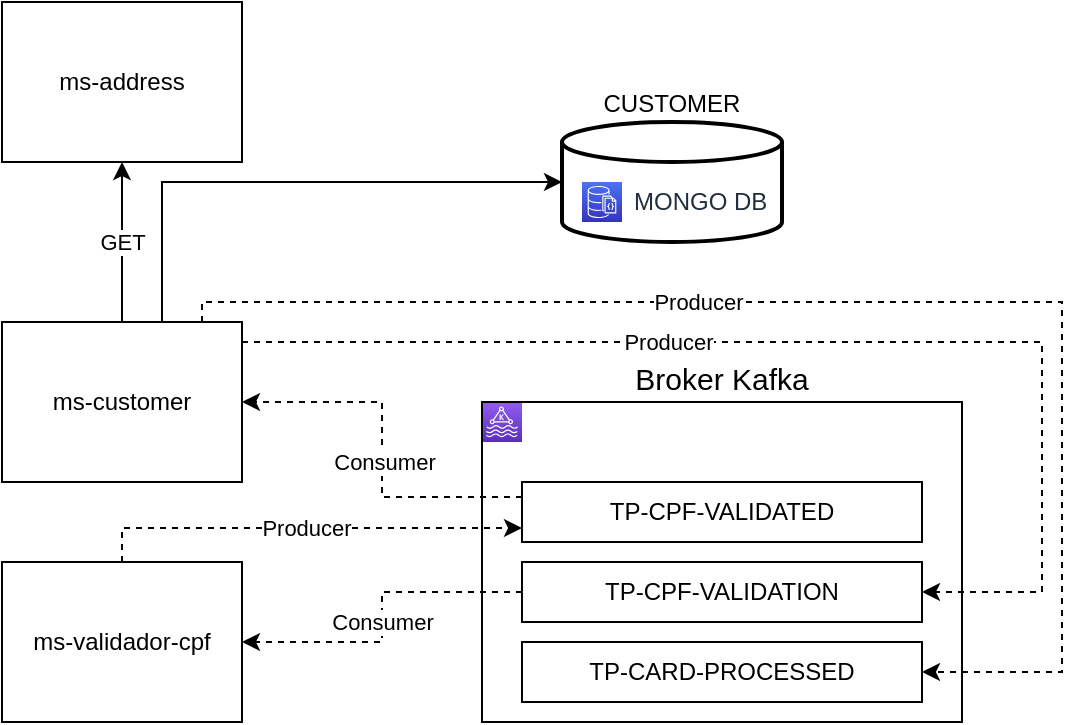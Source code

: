 <mxfile version="21.1.5" type="device">
  <diagram name="Página-1" id="54YUvqp6UyqOiVsc0JSx">
    <mxGraphModel dx="1195" dy="645" grid="1" gridSize="10" guides="1" tooltips="1" connect="1" arrows="1" fold="1" page="1" pageScale="1" pageWidth="827" pageHeight="1169" math="0" shadow="0">
      <root>
        <mxCell id="0" />
        <mxCell id="1" parent="0" />
        <mxCell id="xjbv2hksFIt68LdsMMIf-18" value="CUSTOMER" style="strokeWidth=2;html=1;shape=mxgraph.flowchart.database;whiteSpace=wrap;verticalAlign=bottom;labelPosition=center;verticalLabelPosition=top;align=center;" vertex="1" parent="1">
          <mxGeometry x="440" y="140" width="110" height="60" as="geometry" />
        </mxCell>
        <mxCell id="xjbv2hksFIt68LdsMMIf-1" value="" style="sketch=0;points=[[0,0,0],[0.25,0,0],[0.5,0,0],[0.75,0,0],[1,0,0],[0,1,0],[0.25,1,0],[0.5,1,0],[0.75,1,0],[1,1,0],[0,0.25,0],[0,0.5,0],[0,0.75,0],[1,0.25,0],[1,0.5,0],[1,0.75,0]];outlineConnect=0;fontColor=#232F3E;gradientColor=#945DF2;gradientDirection=north;fillColor=#5A30B5;strokeColor=#ffffff;dashed=0;verticalLabelPosition=bottom;verticalAlign=top;align=center;html=1;fontSize=12;fontStyle=0;aspect=fixed;shape=mxgraph.aws4.resourceIcon;resIcon=mxgraph.aws4.managed_streaming_for_kafka;" vertex="1" parent="1">
          <mxGeometry x="400" y="280" width="20" height="20" as="geometry" />
        </mxCell>
        <mxCell id="xjbv2hksFIt68LdsMMIf-20" style="edgeStyle=orthogonalEdgeStyle;rounded=0;orthogonalLoop=1;jettySize=auto;html=1;entryX=0.5;entryY=1;entryDx=0;entryDy=0;" edge="1" parent="1" source="xjbv2hksFIt68LdsMMIf-3" target="xjbv2hksFIt68LdsMMIf-5">
          <mxGeometry relative="1" as="geometry" />
        </mxCell>
        <mxCell id="xjbv2hksFIt68LdsMMIf-21" value="GET" style="edgeLabel;html=1;align=center;verticalAlign=middle;resizable=0;points=[];" vertex="1" connectable="0" parent="xjbv2hksFIt68LdsMMIf-20">
          <mxGeometry x="-0.118" y="-4" relative="1" as="geometry">
            <mxPoint x="-4" y="-5" as="offset" />
          </mxGeometry>
        </mxCell>
        <mxCell id="xjbv2hksFIt68LdsMMIf-28" style="edgeStyle=orthogonalEdgeStyle;rounded=0;orthogonalLoop=1;jettySize=auto;html=1;exitX=0;exitY=0.25;exitDx=0;exitDy=0;dashed=1;" edge="1" parent="1" source="xjbv2hksFIt68LdsMMIf-15" target="xjbv2hksFIt68LdsMMIf-3">
          <mxGeometry relative="1" as="geometry" />
        </mxCell>
        <mxCell id="xjbv2hksFIt68LdsMMIf-35" value="Consumer" style="edgeLabel;html=1;align=center;verticalAlign=middle;resizable=0;points=[];" vertex="1" connectable="0" parent="xjbv2hksFIt68LdsMMIf-28">
          <mxGeometry x="-0.138" y="-1" relative="1" as="geometry">
            <mxPoint y="-7" as="offset" />
          </mxGeometry>
        </mxCell>
        <mxCell id="xjbv2hksFIt68LdsMMIf-32" style="edgeStyle=orthogonalEdgeStyle;rounded=0;orthogonalLoop=1;jettySize=auto;html=1;entryX=0;entryY=0.5;entryDx=0;entryDy=0;entryPerimeter=0;" edge="1" parent="1" source="xjbv2hksFIt68LdsMMIf-3" target="xjbv2hksFIt68LdsMMIf-18">
          <mxGeometry relative="1" as="geometry">
            <Array as="points">
              <mxPoint x="240" y="170" />
              <mxPoint x="440" y="170" />
            </Array>
          </mxGeometry>
        </mxCell>
        <mxCell id="xjbv2hksFIt68LdsMMIf-33" style="edgeStyle=orthogonalEdgeStyle;rounded=0;orthogonalLoop=1;jettySize=auto;html=1;entryX=1;entryY=0.5;entryDx=0;entryDy=0;dashed=1;" edge="1" parent="1" source="xjbv2hksFIt68LdsMMIf-3" target="xjbv2hksFIt68LdsMMIf-16">
          <mxGeometry relative="1" as="geometry">
            <Array as="points">
              <mxPoint x="680" y="250" />
              <mxPoint x="680" y="375" />
            </Array>
          </mxGeometry>
        </mxCell>
        <mxCell id="xjbv2hksFIt68LdsMMIf-34" value="Producer" style="edgeLabel;html=1;align=center;verticalAlign=middle;resizable=0;points=[];" vertex="1" connectable="0" parent="xjbv2hksFIt68LdsMMIf-33">
          <mxGeometry x="-0.271" relative="1" as="geometry">
            <mxPoint as="offset" />
          </mxGeometry>
        </mxCell>
        <mxCell id="xjbv2hksFIt68LdsMMIf-38" style="edgeStyle=orthogonalEdgeStyle;rounded=0;orthogonalLoop=1;jettySize=auto;html=1;entryX=1;entryY=0.5;entryDx=0;entryDy=0;dashed=1;" edge="1" parent="1" source="xjbv2hksFIt68LdsMMIf-3" target="xjbv2hksFIt68LdsMMIf-17">
          <mxGeometry relative="1" as="geometry">
            <Array as="points">
              <mxPoint x="260" y="230" />
              <mxPoint x="690" y="230" />
              <mxPoint x="690" y="415" />
            </Array>
          </mxGeometry>
        </mxCell>
        <mxCell id="xjbv2hksFIt68LdsMMIf-39" value="Producer" style="edgeLabel;html=1;align=center;verticalAlign=middle;resizable=0;points=[];" vertex="1" connectable="0" parent="xjbv2hksFIt68LdsMMIf-38">
          <mxGeometry x="-0.27" y="2" relative="1" as="geometry">
            <mxPoint x="4" y="2" as="offset" />
          </mxGeometry>
        </mxCell>
        <mxCell id="xjbv2hksFIt68LdsMMIf-3" value="ms-customer" style="rounded=0;whiteSpace=wrap;html=1;" vertex="1" parent="1">
          <mxGeometry x="160" y="240" width="120" height="80" as="geometry" />
        </mxCell>
        <mxCell id="xjbv2hksFIt68LdsMMIf-29" style="edgeStyle=orthogonalEdgeStyle;rounded=0;orthogonalLoop=1;jettySize=auto;html=1;entryX=0;entryY=0.75;entryDx=0;entryDy=0;dashed=1;" edge="1" parent="1" source="xjbv2hksFIt68LdsMMIf-4" target="xjbv2hksFIt68LdsMMIf-15">
          <mxGeometry relative="1" as="geometry">
            <Array as="points">
              <mxPoint x="220" y="343" />
              <mxPoint x="420" y="343" />
            </Array>
          </mxGeometry>
        </mxCell>
        <mxCell id="xjbv2hksFIt68LdsMMIf-37" value="Producer" style="edgeLabel;html=1;align=center;verticalAlign=middle;resizable=0;points=[];" vertex="1" connectable="0" parent="xjbv2hksFIt68LdsMMIf-29">
          <mxGeometry relative="1" as="geometry">
            <mxPoint as="offset" />
          </mxGeometry>
        </mxCell>
        <mxCell id="xjbv2hksFIt68LdsMMIf-30" style="edgeStyle=orthogonalEdgeStyle;rounded=0;orthogonalLoop=1;jettySize=auto;html=1;exitX=0;exitY=0.5;exitDx=0;exitDy=0;dashed=1;" edge="1" parent="1" source="xjbv2hksFIt68LdsMMIf-16" target="xjbv2hksFIt68LdsMMIf-4">
          <mxGeometry relative="1" as="geometry" />
        </mxCell>
        <mxCell id="xjbv2hksFIt68LdsMMIf-36" value="Consumer" style="edgeLabel;html=1;align=center;verticalAlign=middle;resizable=0;points=[];" vertex="1" connectable="0" parent="xjbv2hksFIt68LdsMMIf-30">
          <mxGeometry x="0.374" y="2" relative="1" as="geometry">
            <mxPoint x="18" y="-12" as="offset" />
          </mxGeometry>
        </mxCell>
        <mxCell id="xjbv2hksFIt68LdsMMIf-4" value="ms-validador-cpf" style="rounded=0;whiteSpace=wrap;html=1;" vertex="1" parent="1">
          <mxGeometry x="160" y="360" width="120" height="80" as="geometry" />
        </mxCell>
        <mxCell id="xjbv2hksFIt68LdsMMIf-5" value="ms-address" style="rounded=0;whiteSpace=wrap;html=1;" vertex="1" parent="1">
          <mxGeometry x="160" y="80" width="120" height="80" as="geometry" />
        </mxCell>
        <mxCell id="xjbv2hksFIt68LdsMMIf-6" value="" style="shape=image;html=1;verticalAlign=top;verticalLabelPosition=bottom;labelBackgroundColor=#ffffff;imageAspect=0;aspect=fixed;image=https://cdn2.iconfinder.com/data/icons/boxicons-logos/24/bxl-spring-boot-128.png" vertex="1" parent="1">
          <mxGeometry x="160" y="240" width="20" height="20" as="geometry" />
        </mxCell>
        <mxCell id="xjbv2hksFIt68LdsMMIf-8" value="MONGO DB" style="sketch=0;points=[[0,0,0],[0.25,0,0],[0.5,0,0],[0.75,0,0],[1,0,0],[0,1,0],[0.25,1,0],[0.5,1,0],[0.75,1,0],[1,1,0],[0,0.25,0],[0,0.5,0],[0,0.75,0],[1,0.25,0],[1,0.5,0],[1,0.75,0]];outlineConnect=0;fontColor=#232F3E;gradientColor=#4D72F3;gradientDirection=north;fillColor=#3334B9;strokeColor=#ffffff;dashed=0;verticalLabelPosition=middle;verticalAlign=middle;align=left;html=1;fontSize=12;fontStyle=0;aspect=fixed;shape=mxgraph.aws4.resourceIcon;resIcon=mxgraph.aws4.documentdb_with_mongodb_compatibility;labelPosition=right;spacingRight=0;spacingLeft=4;" vertex="1" parent="1">
          <mxGeometry x="450" y="170" width="20" height="20" as="geometry" />
        </mxCell>
        <mxCell id="xjbv2hksFIt68LdsMMIf-10" value="" style="shape=image;html=1;verticalAlign=top;verticalLabelPosition=bottom;labelBackgroundColor=#ffffff;imageAspect=0;aspect=fixed;image=https://cdn2.iconfinder.com/data/icons/boxicons-logos/24/bxl-spring-boot-128.png" vertex="1" parent="1">
          <mxGeometry x="160" y="80" width="20" height="20" as="geometry" />
        </mxCell>
        <mxCell id="xjbv2hksFIt68LdsMMIf-11" value="" style="shape=image;html=1;verticalAlign=top;verticalLabelPosition=bottom;labelBackgroundColor=#ffffff;imageAspect=0;aspect=fixed;image=https://cdn2.iconfinder.com/data/icons/boxicons-logos/24/bxl-spring-boot-128.png" vertex="1" parent="1">
          <mxGeometry x="160" y="360" width="20" height="20" as="geometry" />
        </mxCell>
        <mxCell id="xjbv2hksFIt68LdsMMIf-14" value="Broker Kafka" style="rounded=0;whiteSpace=wrap;html=1;fillColor=none;verticalAlign=bottom;labelPosition=center;verticalLabelPosition=top;align=center;fontSize=15;" vertex="1" parent="1">
          <mxGeometry x="400" y="280" width="240" height="160" as="geometry" />
        </mxCell>
        <mxCell id="xjbv2hksFIt68LdsMMIf-15" value="TP-CPF-VALIDATED" style="rounded=0;whiteSpace=wrap;html=1;" vertex="1" parent="1">
          <mxGeometry x="420" y="320" width="200" height="30" as="geometry" />
        </mxCell>
        <mxCell id="xjbv2hksFIt68LdsMMIf-16" value="TP-CPF-VALIDATION" style="rounded=0;whiteSpace=wrap;html=1;" vertex="1" parent="1">
          <mxGeometry x="420" y="360" width="200" height="30" as="geometry" />
        </mxCell>
        <mxCell id="xjbv2hksFIt68LdsMMIf-17" value="TP-CARD-PROCESSED" style="rounded=0;whiteSpace=wrap;html=1;" vertex="1" parent="1">
          <mxGeometry x="420" y="400" width="200" height="30" as="geometry" />
        </mxCell>
      </root>
    </mxGraphModel>
  </diagram>
</mxfile>

